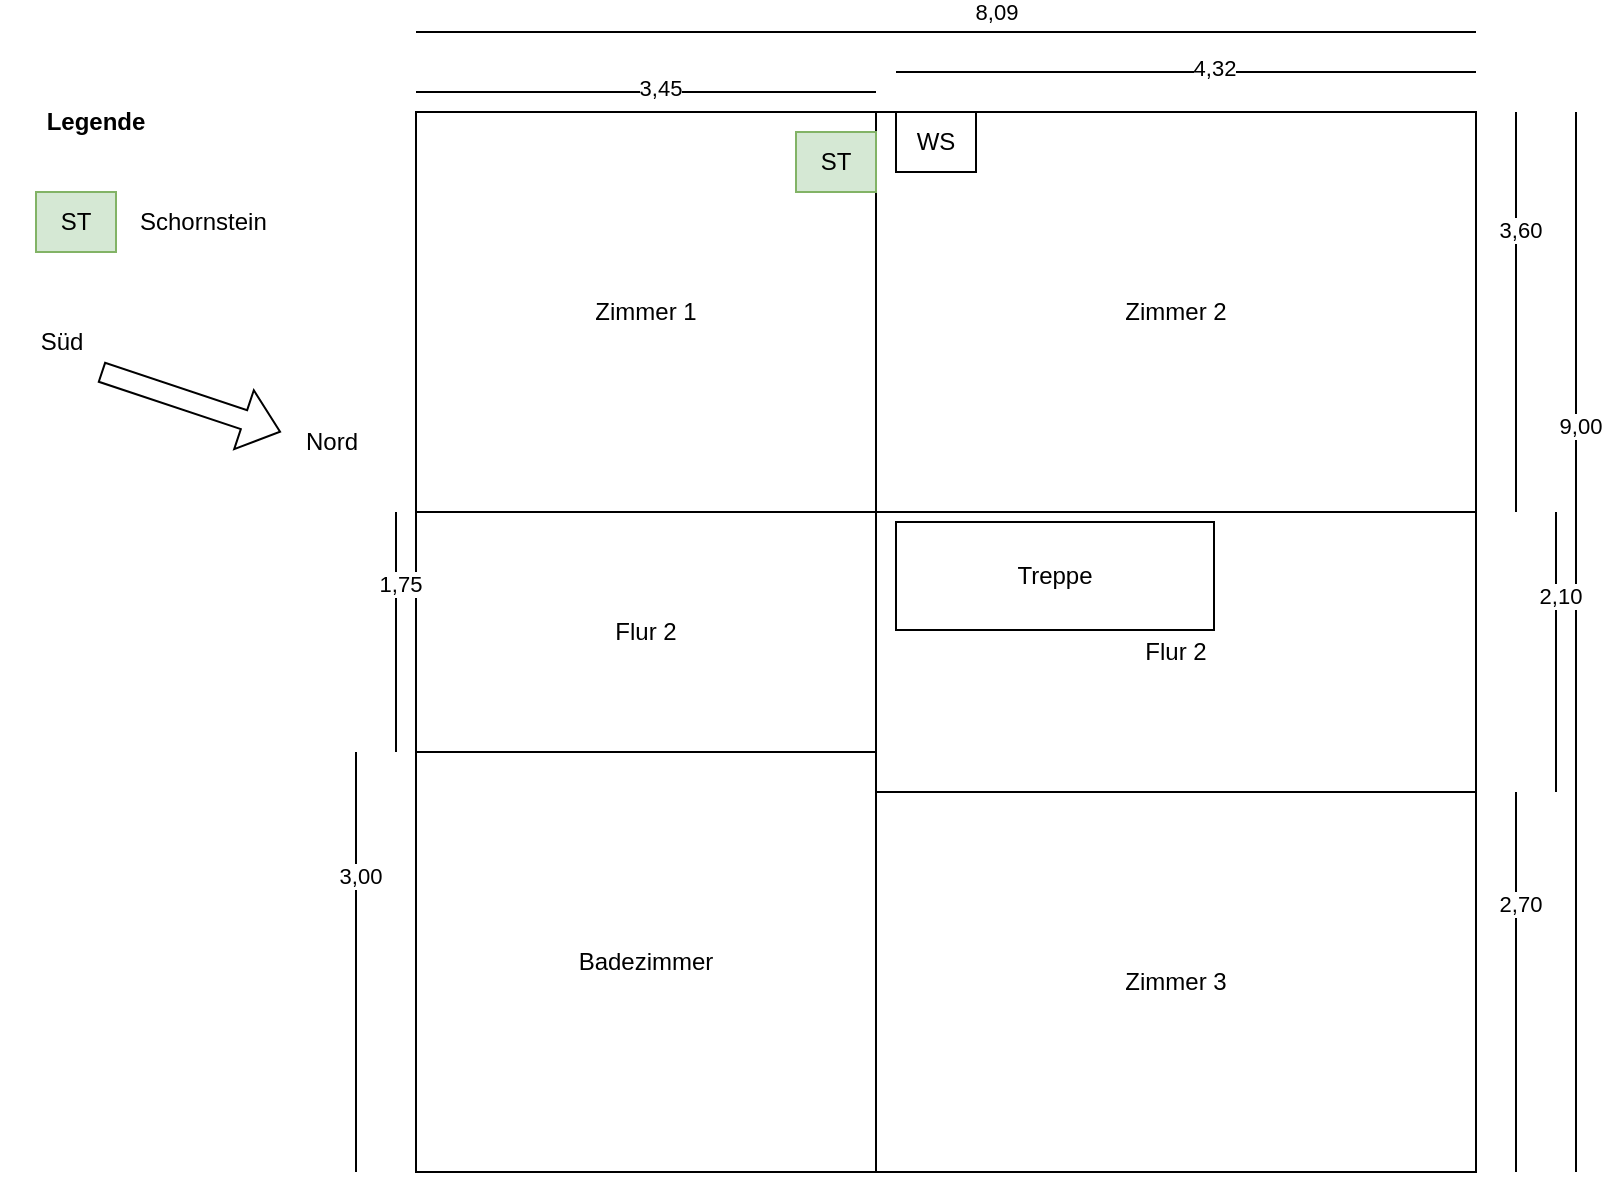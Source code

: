 <mxfile version="24.7.12">
  <diagram name="Seite-1" id="WLgMcWyRM6gNK8wQujN2">
    <mxGraphModel dx="1627" dy="1018" grid="1" gridSize="10" guides="1" tooltips="1" connect="1" arrows="1" fold="1" page="1" pageScale="1" pageWidth="827" pageHeight="1169" math="0" shadow="0">
      <root>
        <mxCell id="0" />
        <mxCell id="1" parent="0" />
        <mxCell id="peVB4DowgYNqrg0Xzfgz-1" value="" style="whiteSpace=wrap;html=1;aspect=fixed;fillColor=none;strokeColor=#d79b00;verticalAlign=middle;align=left;" parent="1" vertex="1">
          <mxGeometry x="230" y="80" width="530" height="530" as="geometry" />
        </mxCell>
        <mxCell id="peVB4DowgYNqrg0Xzfgz-2" value="Flur 2" style="rounded=0;whiteSpace=wrap;html=1;" parent="1" vertex="1">
          <mxGeometry x="460" y="280" width="300" height="140" as="geometry" />
        </mxCell>
        <mxCell id="peVB4DowgYNqrg0Xzfgz-3" value="Zimmer 3" style="rounded=0;whiteSpace=wrap;html=1;" parent="1" vertex="1">
          <mxGeometry x="460" y="420" width="300" height="190" as="geometry" />
        </mxCell>
        <mxCell id="peVB4DowgYNqrg0Xzfgz-5" value="Treppe" style="rounded=0;whiteSpace=wrap;html=1;" parent="1" vertex="1">
          <mxGeometry x="470" y="285" width="159" height="54" as="geometry" />
        </mxCell>
        <mxCell id="peVB4DowgYNqrg0Xzfgz-6" value="Flur 2" style="rounded=0;whiteSpace=wrap;html=1;" parent="1" vertex="1">
          <mxGeometry x="230" y="280" width="230" height="120" as="geometry" />
        </mxCell>
        <mxCell id="peVB4DowgYNqrg0Xzfgz-7" value="Badezimmer" style="rounded=0;whiteSpace=wrap;html=1;" parent="1" vertex="1">
          <mxGeometry x="230" y="400" width="230" height="210" as="geometry" />
        </mxCell>
        <mxCell id="peVB4DowgYNqrg0Xzfgz-8" value="Zimmer 1" style="rounded=0;whiteSpace=wrap;html=1;" parent="1" vertex="1">
          <mxGeometry x="230" y="80" width="230" height="200" as="geometry" />
        </mxCell>
        <mxCell id="peVB4DowgYNqrg0Xzfgz-9" value="Zimmer 2" style="rounded=0;whiteSpace=wrap;html=1;" parent="1" vertex="1">
          <mxGeometry x="460" y="80" width="300" height="200" as="geometry" />
        </mxCell>
        <mxCell id="peVB4DowgYNqrg0Xzfgz-10" value="" style="endArrow=none;html=1;rounded=0;" parent="1" edge="1">
          <mxGeometry width="50" height="50" relative="1" as="geometry">
            <mxPoint x="460" y="70" as="sourcePoint" />
            <mxPoint x="230" y="70" as="targetPoint" />
          </mxGeometry>
        </mxCell>
        <mxCell id="peVB4DowgYNqrg0Xzfgz-11" value="3,45" style="edgeLabel;html=1;align=center;verticalAlign=middle;resizable=0;points=[];" parent="peVB4DowgYNqrg0Xzfgz-10" vertex="1" connectable="0">
          <mxGeometry x="-0.061" y="-2" relative="1" as="geometry">
            <mxPoint as="offset" />
          </mxGeometry>
        </mxCell>
        <mxCell id="peVB4DowgYNqrg0Xzfgz-12" value="" style="endArrow=none;html=1;rounded=0;" parent="1" edge="1">
          <mxGeometry width="50" height="50" relative="1" as="geometry">
            <mxPoint x="760" y="60" as="sourcePoint" />
            <mxPoint x="470" y="60" as="targetPoint" />
          </mxGeometry>
        </mxCell>
        <mxCell id="peVB4DowgYNqrg0Xzfgz-13" value="3" style="edgeLabel;html=1;align=center;verticalAlign=middle;resizable=0;points=[];" parent="peVB4DowgYNqrg0Xzfgz-12" vertex="1" connectable="0">
          <mxGeometry x="-0.069" y="-2" relative="1" as="geometry">
            <mxPoint as="offset" />
          </mxGeometry>
        </mxCell>
        <mxCell id="peVB4DowgYNqrg0Xzfgz-14" value="4,32" style="edgeLabel;html=1;align=center;verticalAlign=middle;resizable=0;points=[];" parent="peVB4DowgYNqrg0Xzfgz-12" vertex="1" connectable="0">
          <mxGeometry x="-0.097" y="-2" relative="1" as="geometry">
            <mxPoint as="offset" />
          </mxGeometry>
        </mxCell>
        <mxCell id="peVB4DowgYNqrg0Xzfgz-15" value="" style="endArrow=none;html=1;rounded=0;" parent="1" edge="1">
          <mxGeometry width="50" height="50" relative="1" as="geometry">
            <mxPoint x="760" y="40" as="sourcePoint" />
            <mxPoint x="230" y="40" as="targetPoint" />
          </mxGeometry>
        </mxCell>
        <mxCell id="peVB4DowgYNqrg0Xzfgz-16" value="&lt;div&gt;8,09&lt;/div&gt;" style="edgeLabel;html=1;align=center;verticalAlign=middle;resizable=0;points=[];" parent="peVB4DowgYNqrg0Xzfgz-15" vertex="1" connectable="0">
          <mxGeometry x="-0.185" y="2" relative="1" as="geometry">
            <mxPoint x="-24" y="-12" as="offset" />
          </mxGeometry>
        </mxCell>
        <mxCell id="peVB4DowgYNqrg0Xzfgz-17" value="ST" style="rounded=0;whiteSpace=wrap;html=1;fillColor=#d5e8d4;strokeColor=#82b366;" parent="1" vertex="1">
          <mxGeometry x="420" y="90" width="40" height="30" as="geometry" />
        </mxCell>
        <mxCell id="peVB4DowgYNqrg0Xzfgz-18" value="ST" style="rounded=0;whiteSpace=wrap;html=1;fillColor=#d5e8d4;strokeColor=#82b366;" parent="1" vertex="1">
          <mxGeometry x="40" y="120" width="40" height="30" as="geometry" />
        </mxCell>
        <mxCell id="peVB4DowgYNqrg0Xzfgz-19" value="Schornstein " style="text;html=1;align=left;verticalAlign=middle;whiteSpace=wrap;rounded=0;" parent="1" vertex="1">
          <mxGeometry x="90" y="120" width="60" height="30" as="geometry" />
        </mxCell>
        <mxCell id="peVB4DowgYNqrg0Xzfgz-20" value="Legende" style="text;html=1;align=center;verticalAlign=middle;whiteSpace=wrap;rounded=0;fontStyle=1" parent="1" vertex="1">
          <mxGeometry x="40" y="70" width="60" height="30" as="geometry" />
        </mxCell>
        <mxCell id="BfFW0c4Qb9V58yHOBqm7-1" value="" style="endArrow=none;html=1;rounded=0;" edge="1" parent="1">
          <mxGeometry width="50" height="50" relative="1" as="geometry">
            <mxPoint x="780" y="280" as="sourcePoint" />
            <mxPoint x="780" y="80" as="targetPoint" />
          </mxGeometry>
        </mxCell>
        <mxCell id="BfFW0c4Qb9V58yHOBqm7-2" value="3,60" style="edgeLabel;html=1;align=center;verticalAlign=middle;resizable=0;points=[];" vertex="1" connectable="0" parent="BfFW0c4Qb9V58yHOBqm7-1">
          <mxGeometry x="0.41" y="-2" relative="1" as="geometry">
            <mxPoint as="offset" />
          </mxGeometry>
        </mxCell>
        <mxCell id="BfFW0c4Qb9V58yHOBqm7-3" value="" style="endArrow=none;html=1;rounded=0;" edge="1" parent="1">
          <mxGeometry width="50" height="50" relative="1" as="geometry">
            <mxPoint x="810" y="610" as="sourcePoint" />
            <mxPoint x="810" y="80" as="targetPoint" />
          </mxGeometry>
        </mxCell>
        <mxCell id="BfFW0c4Qb9V58yHOBqm7-4" value="9,00" style="edgeLabel;html=1;align=center;verticalAlign=middle;resizable=0;points=[];" vertex="1" connectable="0" parent="BfFW0c4Qb9V58yHOBqm7-3">
          <mxGeometry x="0.41" y="-2" relative="1" as="geometry">
            <mxPoint as="offset" />
          </mxGeometry>
        </mxCell>
        <mxCell id="BfFW0c4Qb9V58yHOBqm7-5" value="" style="endArrow=none;html=1;rounded=0;" edge="1" parent="1">
          <mxGeometry width="50" height="50" relative="1" as="geometry">
            <mxPoint x="780" y="610" as="sourcePoint" />
            <mxPoint x="780" y="420" as="targetPoint" />
          </mxGeometry>
        </mxCell>
        <mxCell id="BfFW0c4Qb9V58yHOBqm7-6" value="2,70" style="edgeLabel;html=1;align=center;verticalAlign=middle;resizable=0;points=[];" vertex="1" connectable="0" parent="BfFW0c4Qb9V58yHOBqm7-5">
          <mxGeometry x="0.41" y="-2" relative="1" as="geometry">
            <mxPoint as="offset" />
          </mxGeometry>
        </mxCell>
        <mxCell id="BfFW0c4Qb9V58yHOBqm7-7" value="" style="endArrow=none;html=1;rounded=0;" edge="1" parent="1">
          <mxGeometry width="50" height="50" relative="1" as="geometry">
            <mxPoint x="800" y="420" as="sourcePoint" />
            <mxPoint x="800" y="280" as="targetPoint" />
          </mxGeometry>
        </mxCell>
        <mxCell id="BfFW0c4Qb9V58yHOBqm7-8" value="2,10" style="edgeLabel;html=1;align=center;verticalAlign=middle;resizable=0;points=[];" vertex="1" connectable="0" parent="BfFW0c4Qb9V58yHOBqm7-7">
          <mxGeometry x="0.41" y="-2" relative="1" as="geometry">
            <mxPoint as="offset" />
          </mxGeometry>
        </mxCell>
        <mxCell id="BfFW0c4Qb9V58yHOBqm7-9" value="" style="endArrow=none;html=1;rounded=0;" edge="1" parent="1">
          <mxGeometry width="50" height="50" relative="1" as="geometry">
            <mxPoint x="200" y="610" as="sourcePoint" />
            <mxPoint x="200" y="400" as="targetPoint" />
          </mxGeometry>
        </mxCell>
        <mxCell id="BfFW0c4Qb9V58yHOBqm7-10" value="3,00" style="edgeLabel;html=1;align=center;verticalAlign=middle;resizable=0;points=[];" vertex="1" connectable="0" parent="BfFW0c4Qb9V58yHOBqm7-9">
          <mxGeometry x="0.41" y="-2" relative="1" as="geometry">
            <mxPoint as="offset" />
          </mxGeometry>
        </mxCell>
        <mxCell id="BfFW0c4Qb9V58yHOBqm7-11" value="" style="endArrow=none;html=1;rounded=0;" edge="1" parent="1">
          <mxGeometry width="50" height="50" relative="1" as="geometry">
            <mxPoint x="220" y="400" as="sourcePoint" />
            <mxPoint x="220" y="280" as="targetPoint" />
          </mxGeometry>
        </mxCell>
        <mxCell id="BfFW0c4Qb9V58yHOBqm7-12" value="&lt;div&gt;1,75&lt;/div&gt;" style="edgeLabel;html=1;align=center;verticalAlign=middle;resizable=0;points=[];" vertex="1" connectable="0" parent="BfFW0c4Qb9V58yHOBqm7-11">
          <mxGeometry x="0.41" y="-2" relative="1" as="geometry">
            <mxPoint as="offset" />
          </mxGeometry>
        </mxCell>
        <mxCell id="BfFW0c4Qb9V58yHOBqm7-14" value="WS" style="rounded=0;whiteSpace=wrap;html=1;" vertex="1" parent="1">
          <mxGeometry x="470" y="80" width="40" height="30" as="geometry" />
        </mxCell>
        <mxCell id="BfFW0c4Qb9V58yHOBqm7-15" value="" style="shape=flexArrow;endArrow=classic;html=1;rounded=0;" edge="1" parent="1">
          <mxGeometry width="50" height="50" relative="1" as="geometry">
            <mxPoint x="72.5" y="210" as="sourcePoint" />
            <mxPoint x="162.5" y="240" as="targetPoint" />
          </mxGeometry>
        </mxCell>
        <mxCell id="BfFW0c4Qb9V58yHOBqm7-16" value="Süd" style="text;html=1;align=center;verticalAlign=middle;whiteSpace=wrap;rounded=0;" vertex="1" parent="1">
          <mxGeometry x="22.5" y="180" width="60" height="30" as="geometry" />
        </mxCell>
        <mxCell id="BfFW0c4Qb9V58yHOBqm7-17" value="Nord" style="text;html=1;align=center;verticalAlign=middle;whiteSpace=wrap;rounded=0;" vertex="1" parent="1">
          <mxGeometry x="157.5" y="230" width="60" height="30" as="geometry" />
        </mxCell>
      </root>
    </mxGraphModel>
  </diagram>
</mxfile>
